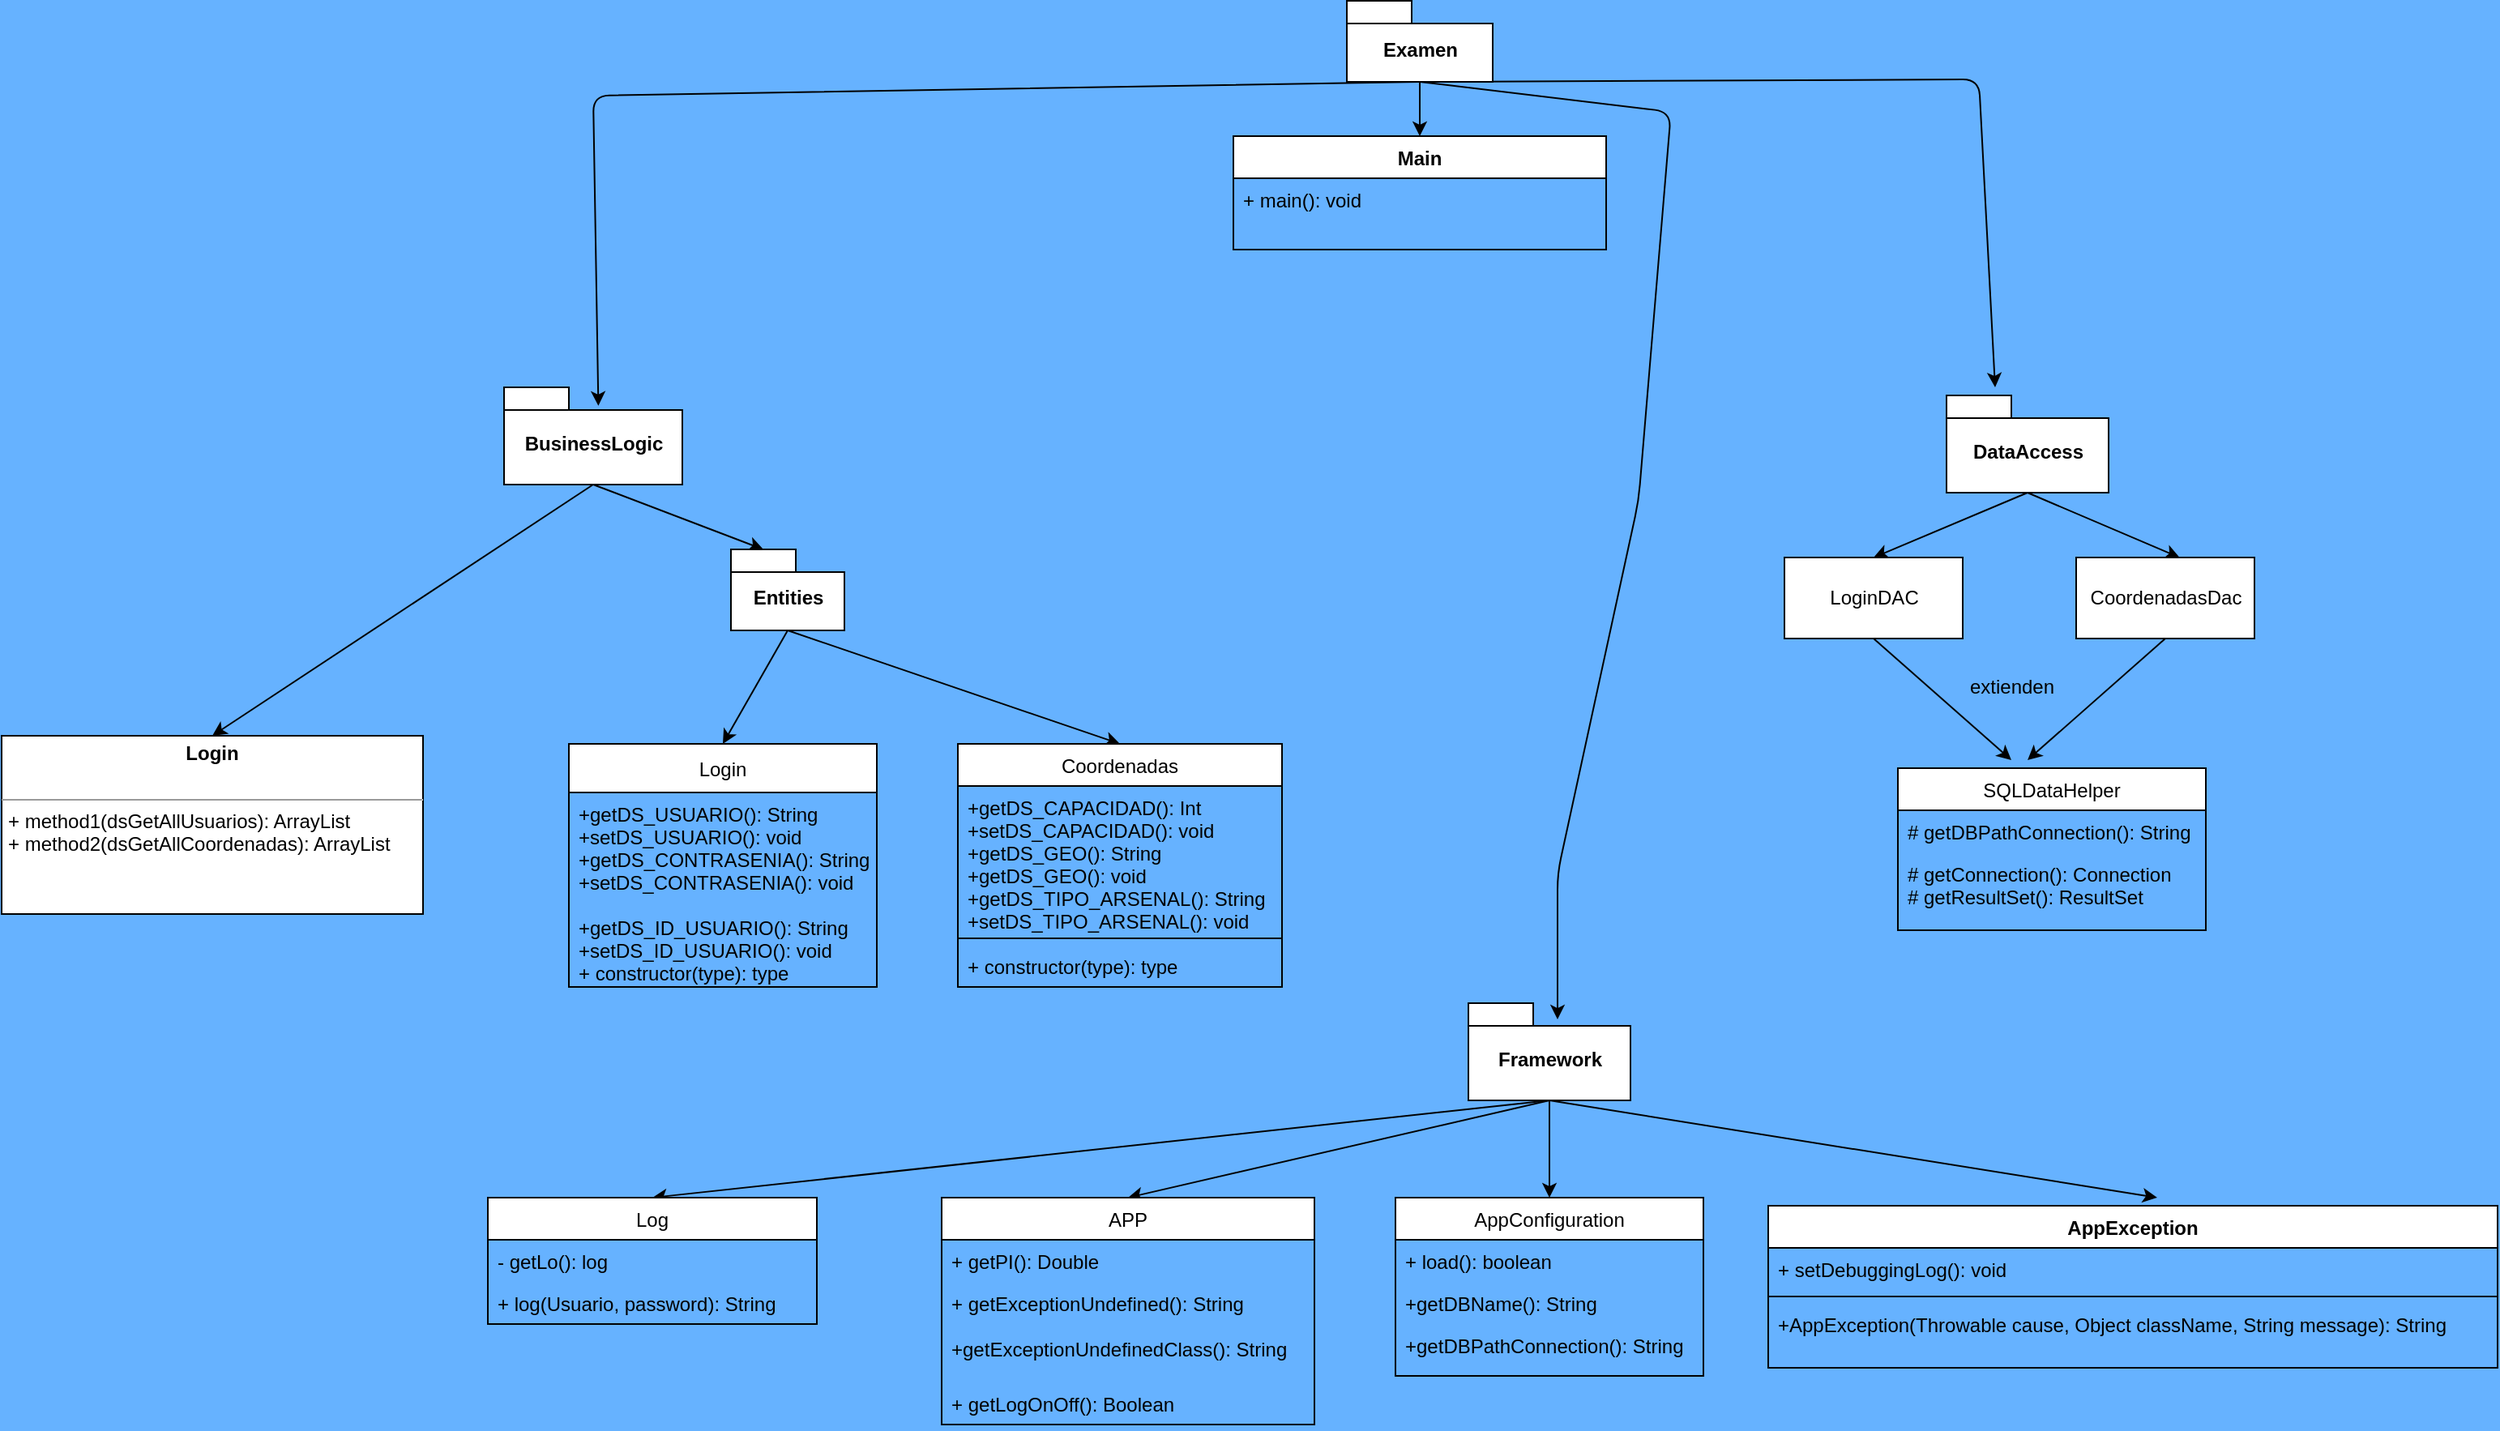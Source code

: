<mxfile>
    <diagram id="LgKM7d3uOyI4xK7CTfTR" name="Página-1">
        <mxGraphModel dx="1612" dy="497" grid="1" gridSize="10" guides="1" tooltips="1" connect="1" arrows="1" fold="1" page="1" pageScale="1" pageWidth="827" pageHeight="1169" background="#66B2FF" math="0" shadow="0">
            <root>
                <mxCell id="0"/>
                <mxCell id="1" parent="0"/>
                <mxCell id="65" style="edgeStyle=none;html=1;exitX=0.5;exitY=1;exitDx=0;exitDy=0;exitPerimeter=0;entryX=0.5;entryY=0;entryDx=0;entryDy=0;strokeColor=#000000;fontColor=#000000;" edge="1" parent="1" source="15" target="27">
                    <mxGeometry relative="1" as="geometry"/>
                </mxCell>
                <mxCell id="66" style="edgeStyle=none;html=1;exitX=0.5;exitY=1;exitDx=0;exitDy=0;exitPerimeter=0;entryX=0;entryY=0;entryDx=20;entryDy=0;entryPerimeter=0;strokeColor=#000000;fontColor=#000000;" edge="1" parent="1" source="15" target="18">
                    <mxGeometry relative="1" as="geometry"/>
                </mxCell>
                <mxCell id="15" value="BusinessLogic" style="shape=folder;fontStyle=1;spacingTop=10;tabWidth=40;tabHeight=14;tabPosition=left;html=1;" vertex="1" parent="1">
                    <mxGeometry x="-20" y="260" width="110" height="60" as="geometry"/>
                </mxCell>
                <mxCell id="67" style="edgeStyle=none;html=1;exitX=0.5;exitY=1;exitDx=0;exitDy=0;exitPerimeter=0;entryX=0.5;entryY=0;entryDx=0;entryDy=0;strokeColor=#000000;fontColor=#000000;" edge="1" parent="1" source="18" target="19">
                    <mxGeometry relative="1" as="geometry"/>
                </mxCell>
                <mxCell id="68" style="edgeStyle=none;html=1;exitX=0.5;exitY=1;exitDx=0;exitDy=0;exitPerimeter=0;entryX=0.5;entryY=0;entryDx=0;entryDy=0;strokeColor=#000000;fontColor=#000000;" edge="1" parent="1" source="18" target="22">
                    <mxGeometry relative="1" as="geometry"/>
                </mxCell>
                <mxCell id="18" value="Entities" style="shape=folder;fontStyle=1;spacingTop=10;tabWidth=40;tabHeight=14;tabPosition=left;html=1;" vertex="1" parent="1">
                    <mxGeometry x="120" y="360" width="70" height="50" as="geometry"/>
                </mxCell>
                <mxCell id="19" value="Login" style="swimlane;fontStyle=0;childLayout=stackLayout;horizontal=1;startSize=30;horizontalStack=0;resizeParent=1;resizeParentMax=0;resizeLast=0;collapsible=1;marginBottom=0;" vertex="1" parent="1">
                    <mxGeometry x="20" y="480" width="190" height="150" as="geometry"/>
                </mxCell>
                <mxCell id="21" value="+getDS_USUARIO(): String&#10;+setDS_USUARIO(): void&#10;+getDS_CONTRASENIA(): String&#10;+setDS_CONTRASENIA(): void" style="text;strokeColor=none;fillColor=none;align=left;verticalAlign=top;spacingLeft=4;spacingRight=4;overflow=hidden;rotatable=0;points=[[0,0.5],[1,0.5]];portConstraint=eastwest;fontColor=#000000;" vertex="1" parent="19">
                    <mxGeometry y="30" width="190" height="70" as="geometry"/>
                </mxCell>
                <mxCell id="20" value="+getDS_ID_USUARIO(): String&#10;+setDS_ID_USUARIO(): void&#10;+ constructor(type): type&#10;" style="text;strokeColor=none;fillColor=none;align=left;verticalAlign=top;spacingLeft=4;spacingRight=4;overflow=hidden;rotatable=0;points=[[0,0.5],[1,0.5]];portConstraint=eastwest;fontColor=#000000;" vertex="1" parent="19">
                    <mxGeometry y="100" width="190" height="50" as="geometry"/>
                </mxCell>
                <mxCell id="22" value="Coordenadas" style="swimlane;fontStyle=0;align=center;verticalAlign=top;childLayout=stackLayout;horizontal=1;startSize=26;horizontalStack=0;resizeParent=1;resizeParentMax=0;resizeLast=0;collapsible=1;marginBottom=0;" vertex="1" parent="1">
                    <mxGeometry x="260" y="480" width="200" height="150" as="geometry"/>
                </mxCell>
                <mxCell id="23" value="+getDS_CAPACIDAD(): Int&#10;+setDS_CAPACIDAD(): void&#10;+getDS_GEO(): String&#10;+getDS_GEO(): void&#10;+getDS_TIPO_ARSENAL(): String&#10;+setDS_TIPO_ARSENAL(): void &#10;" style="text;strokeColor=none;fillColor=none;align=left;verticalAlign=top;spacingLeft=4;spacingRight=4;overflow=hidden;rotatable=0;points=[[0,0.5],[1,0.5]];portConstraint=eastwest;fontColor=#000000;" vertex="1" parent="22">
                    <mxGeometry y="26" width="200" height="90" as="geometry"/>
                </mxCell>
                <mxCell id="24" value="" style="line;strokeWidth=1;fillColor=none;align=left;verticalAlign=middle;spacingTop=-1;spacingLeft=3;spacingRight=3;rotatable=0;labelPosition=right;points=[];portConstraint=eastwest;strokeColor=inherit;" vertex="1" parent="22">
                    <mxGeometry y="116" width="200" height="8" as="geometry"/>
                </mxCell>
                <mxCell id="25" value="+ constructor(type): type" style="text;strokeColor=none;fillColor=none;align=left;verticalAlign=top;spacingLeft=4;spacingRight=4;overflow=hidden;rotatable=0;points=[[0,0.5],[1,0.5]];portConstraint=eastwest;fontColor=#000000;" vertex="1" parent="22">
                    <mxGeometry y="124" width="200" height="26" as="geometry"/>
                </mxCell>
                <mxCell id="69" style="edgeStyle=none;html=1;exitX=0.5;exitY=1;exitDx=0;exitDy=0;exitPerimeter=0;entryX=0.5;entryY=0;entryDx=0;entryDy=0;strokeColor=#000000;fontColor=#000000;" edge="1" parent="1" source="26" target="30">
                    <mxGeometry relative="1" as="geometry"/>
                </mxCell>
                <mxCell id="70" style="edgeStyle=none;html=1;exitX=0.5;exitY=1;exitDx=0;exitDy=0;exitPerimeter=0;entryX=0.581;entryY=0.002;entryDx=0;entryDy=0;entryPerimeter=0;strokeColor=#000000;fontColor=#000000;" edge="1" parent="1" source="26" target="29">
                    <mxGeometry relative="1" as="geometry"/>
                </mxCell>
                <mxCell id="26" value="DataAccess" style="shape=folder;fontStyle=1;spacingTop=10;tabWidth=40;tabHeight=14;tabPosition=left;html=1;" vertex="1" parent="1">
                    <mxGeometry x="870" y="265" width="100" height="60" as="geometry"/>
                </mxCell>
                <mxCell id="27" value="&lt;p style=&quot;margin:0px;margin-top:4px;text-align:center;&quot;&gt;&lt;b&gt;Login&lt;/b&gt;&lt;/p&gt;&lt;p style=&quot;margin:0px;margin-left:4px;&quot;&gt;&lt;br&gt;&lt;/p&gt;&lt;hr size=&quot;1&quot;&gt;&lt;p style=&quot;margin:0px;margin-left:4px;&quot;&gt;+ method1(dsGetAllUsuarios&lt;span style=&quot;background-color: initial;&quot;&gt;): ArrayList&lt;/span&gt;&lt;/p&gt;&lt;p style=&quot;margin:0px;margin-left:4px;&quot;&gt;+ method2(dsGetAllCoordenadas): ArrayList&lt;/p&gt;" style="verticalAlign=top;align=left;overflow=fill;fontSize=12;fontFamily=Helvetica;html=1;" vertex="1" parent="1">
                    <mxGeometry x="-330" y="475" width="260" height="110" as="geometry"/>
                </mxCell>
                <mxCell id="72" style="edgeStyle=none;html=1;exitX=0.5;exitY=1;exitDx=0;exitDy=0;strokeColor=#000000;fontColor=#000000;" edge="1" parent="1" source="29">
                    <mxGeometry relative="1" as="geometry">
                        <mxPoint x="920" y="490" as="targetPoint"/>
                    </mxGeometry>
                </mxCell>
                <mxCell id="29" value="CoordenadasDac" style="html=1;" vertex="1" parent="1">
                    <mxGeometry x="950" y="365" width="110" height="50" as="geometry"/>
                </mxCell>
                <mxCell id="71" style="edgeStyle=none;html=1;exitX=0.5;exitY=1;exitDx=0;exitDy=0;strokeColor=#000000;fontColor=#000000;" edge="1" parent="1" source="30">
                    <mxGeometry relative="1" as="geometry">
                        <mxPoint x="910" y="490" as="targetPoint"/>
                    </mxGeometry>
                </mxCell>
                <mxCell id="30" value="LoginDAC" style="html=1;" vertex="1" parent="1">
                    <mxGeometry x="770" y="365" width="110" height="50" as="geometry"/>
                </mxCell>
                <mxCell id="34" value="SQLDataHelper" style="swimlane;fontStyle=0;childLayout=stackLayout;horizontal=1;startSize=26;horizontalStack=0;resizeParent=1;resizeParentMax=0;resizeLast=0;collapsible=1;marginBottom=0;" vertex="1" parent="1">
                    <mxGeometry x="840" y="495" width="190" height="100" as="geometry"/>
                </mxCell>
                <mxCell id="35" value="# getDBPathConnection(): String" style="text;strokeColor=none;fillColor=none;align=left;verticalAlign=top;spacingLeft=4;spacingRight=4;overflow=hidden;rotatable=0;points=[[0,0.5],[1,0.5]];portConstraint=eastwest;fontColor=#000000;" vertex="1" parent="34">
                    <mxGeometry y="26" width="190" height="26" as="geometry"/>
                </mxCell>
                <mxCell id="36" value="# getConnection(): Connection&#10;# getResultSet(): ResultSet" style="text;strokeColor=none;fillColor=none;align=left;verticalAlign=top;spacingLeft=4;spacingRight=4;overflow=hidden;rotatable=0;points=[[0,0.5],[1,0.5]];portConstraint=eastwest;fontColor=#000000;" vertex="1" parent="34">
                    <mxGeometry y="52" width="190" height="48" as="geometry"/>
                </mxCell>
                <mxCell id="77" style="edgeStyle=none;html=1;exitX=0.5;exitY=1;exitDx=0;exitDy=0;exitPerimeter=0;entryX=0.5;entryY=0;entryDx=0;entryDy=0;strokeColor=#000000;fontColor=#000000;" edge="1" parent="1" source="42" target="55">
                    <mxGeometry relative="1" as="geometry"/>
                </mxCell>
                <mxCell id="78" style="edgeStyle=none;html=1;exitX=0.5;exitY=1;exitDx=0;exitDy=0;exitPerimeter=0;entryX=0.5;entryY=0;entryDx=0;entryDy=0;strokeColor=#000000;fontColor=#000000;" edge="1" parent="1" source="42" target="43">
                    <mxGeometry relative="1" as="geometry"/>
                </mxCell>
                <mxCell id="79" style="edgeStyle=none;html=1;exitX=0.5;exitY=1;exitDx=0;exitDy=0;exitPerimeter=0;entryX=0.5;entryY=0;entryDx=0;entryDy=0;strokeColor=#000000;fontColor=#000000;" edge="1" parent="1" source="42" target="47">
                    <mxGeometry relative="1" as="geometry"/>
                </mxCell>
                <mxCell id="80" style="edgeStyle=none;html=1;exitX=0.5;exitY=1;exitDx=0;exitDy=0;exitPerimeter=0;strokeColor=#000000;fontColor=#000000;" edge="1" parent="1" source="42">
                    <mxGeometry relative="1" as="geometry">
                        <mxPoint x="1000" y="760" as="targetPoint"/>
                    </mxGeometry>
                </mxCell>
                <mxCell id="42" value="Framework" style="shape=folder;fontStyle=1;spacingTop=10;tabWidth=40;tabHeight=14;tabPosition=left;html=1;" vertex="1" parent="1">
                    <mxGeometry x="575" y="640" width="100" height="60" as="geometry"/>
                </mxCell>
                <mxCell id="43" value="APP" style="swimlane;fontStyle=0;childLayout=stackLayout;horizontal=1;startSize=26;horizontalStack=0;resizeParent=1;resizeParentMax=0;resizeLast=0;collapsible=1;marginBottom=0;" vertex="1" parent="1">
                    <mxGeometry x="250" y="760" width="230" height="140" as="geometry">
                        <mxRectangle x="75" y="380" width="60" height="30" as="alternateBounds"/>
                    </mxGeometry>
                </mxCell>
                <mxCell id="44" value="+ getPI(): Double &#10;&#10;" style="text;strokeColor=none;fillColor=none;align=left;verticalAlign=top;spacingLeft=4;spacingRight=4;overflow=hidden;rotatable=0;points=[[0,0.5],[1,0.5]];portConstraint=eastwest;fontColor=#000000;" vertex="1" parent="43">
                    <mxGeometry y="26" width="230" height="26" as="geometry"/>
                </mxCell>
                <mxCell id="46" value="+ getExceptionUndefined(): String&#10;&#10;+getExceptionUndefinedClass(): String" style="text;strokeColor=none;fillColor=none;align=left;verticalAlign=top;spacingLeft=4;spacingRight=4;overflow=hidden;rotatable=0;points=[[0,0.5],[1,0.5]];portConstraint=eastwest;fontColor=#000000;" vertex="1" parent="43">
                    <mxGeometry y="52" width="230" height="62" as="geometry"/>
                </mxCell>
                <mxCell id="45" value="+ getLogOnOff(): Boolean&#10;&#10;" style="text;strokeColor=none;fillColor=none;align=left;verticalAlign=top;spacingLeft=4;spacingRight=4;overflow=hidden;rotatable=0;points=[[0,0.5],[1,0.5]];portConstraint=eastwest;fontColor=#000000;" vertex="1" parent="43">
                    <mxGeometry y="114" width="230" height="26" as="geometry"/>
                </mxCell>
                <mxCell id="47" value="AppConfiguration" style="swimlane;fontStyle=0;childLayout=stackLayout;horizontal=1;startSize=26;horizontalStack=0;resizeParent=1;resizeParentMax=0;resizeLast=0;collapsible=1;marginBottom=0;" vertex="1" parent="1">
                    <mxGeometry x="530" y="760" width="190" height="110" as="geometry"/>
                </mxCell>
                <mxCell id="48" value="+ load(): boolean" style="text;strokeColor=none;fillColor=none;align=left;verticalAlign=top;spacingLeft=4;spacingRight=4;overflow=hidden;rotatable=0;points=[[0,0.5],[1,0.5]];portConstraint=eastwest;fontColor=#000000;" vertex="1" parent="47">
                    <mxGeometry y="26" width="190" height="26" as="geometry"/>
                </mxCell>
                <mxCell id="49" value="+getDBName(): String" style="text;strokeColor=none;fillColor=none;align=left;verticalAlign=top;spacingLeft=4;spacingRight=4;overflow=hidden;rotatable=0;points=[[0,0.5],[1,0.5]];portConstraint=eastwest;fontColor=#000000;" vertex="1" parent="47">
                    <mxGeometry y="52" width="190" height="26" as="geometry"/>
                </mxCell>
                <mxCell id="50" value="+getDBPathConnection(): String" style="text;strokeColor=none;fillColor=none;align=left;verticalAlign=top;spacingLeft=4;spacingRight=4;overflow=hidden;rotatable=0;points=[[0,0.5],[1,0.5]];portConstraint=eastwest;fontColor=#000000;" vertex="1" parent="47">
                    <mxGeometry y="78" width="190" height="32" as="geometry"/>
                </mxCell>
                <mxCell id="51" value="AppException" style="swimlane;fontStyle=1;align=center;verticalAlign=top;childLayout=stackLayout;horizontal=1;startSize=26;horizontalStack=0;resizeParent=1;resizeParentMax=0;resizeLast=0;collapsible=1;marginBottom=0;" vertex="1" parent="1">
                    <mxGeometry x="760" y="765" width="450" height="100" as="geometry"/>
                </mxCell>
                <mxCell id="52" value="+ setDebuggingLog(): void" style="text;strokeColor=none;fillColor=none;align=left;verticalAlign=top;spacingLeft=4;spacingRight=4;overflow=hidden;rotatable=0;points=[[0,0.5],[1,0.5]];portConstraint=eastwest;fontColor=#000000;" vertex="1" parent="51">
                    <mxGeometry y="26" width="450" height="26" as="geometry"/>
                </mxCell>
                <mxCell id="53" value="" style="line;strokeWidth=1;fillColor=none;align=left;verticalAlign=middle;spacingTop=-1;spacingLeft=3;spacingRight=3;rotatable=0;labelPosition=right;points=[];portConstraint=eastwest;strokeColor=inherit;" vertex="1" parent="51">
                    <mxGeometry y="52" width="450" height="8" as="geometry"/>
                </mxCell>
                <mxCell id="54" value="+AppException(Throwable cause, Object className, String message): String" style="text;strokeColor=none;fillColor=none;align=left;verticalAlign=top;spacingLeft=4;spacingRight=4;overflow=hidden;rotatable=0;points=[[0,0.5],[1,0.5]];portConstraint=eastwest;fontColor=#000000;" vertex="1" parent="51">
                    <mxGeometry y="60" width="450" height="40" as="geometry"/>
                </mxCell>
                <mxCell id="55" value="Log" style="swimlane;fontStyle=0;childLayout=stackLayout;horizontal=1;startSize=26;horizontalStack=0;resizeParent=1;resizeParentMax=0;resizeLast=0;collapsible=1;marginBottom=0;" vertex="1" parent="1">
                    <mxGeometry x="-30" y="760" width="203" height="78" as="geometry"/>
                </mxCell>
                <mxCell id="56" value="- getLo(): log" style="text;strokeColor=none;fillColor=none;align=left;verticalAlign=top;spacingLeft=4;spacingRight=4;overflow=hidden;rotatable=0;points=[[0,0.5],[1,0.5]];portConstraint=eastwest;fontColor=#000000;" vertex="1" parent="55">
                    <mxGeometry y="26" width="203" height="26" as="geometry"/>
                </mxCell>
                <mxCell id="57" value="+ log(Usuario, password): String" style="text;strokeColor=none;fillColor=none;align=left;verticalAlign=top;spacingLeft=4;spacingRight=4;overflow=hidden;rotatable=0;points=[[0,0.5],[1,0.5]];portConstraint=eastwest;fontColor=#000000;" vertex="1" parent="55">
                    <mxGeometry y="52" width="203" height="26" as="geometry"/>
                </mxCell>
                <mxCell id="59" value="Main" style="swimlane;fontStyle=1;align=center;verticalAlign=top;childLayout=stackLayout;horizontal=1;startSize=26;horizontalStack=0;resizeParent=1;resizeParentMax=0;resizeLast=0;collapsible=1;marginBottom=0;" vertex="1" parent="1">
                    <mxGeometry x="430" y="105" width="230" height="70" as="geometry"/>
                </mxCell>
                <mxCell id="60" value="+ main(): void&#10;&#10;&#10;" style="text;strokeColor=none;fillColor=none;align=left;verticalAlign=top;spacingLeft=4;spacingRight=4;overflow=hidden;rotatable=0;points=[[0,0.5],[1,0.5]];portConstraint=eastwest;fontColor=#000000;" vertex="1" parent="59">
                    <mxGeometry y="26" width="230" height="44" as="geometry"/>
                </mxCell>
                <mxCell id="74" style="edgeStyle=none;html=1;exitX=0.5;exitY=1;exitDx=0;exitDy=0;exitPerimeter=0;entryX=0.529;entryY=0.19;entryDx=0;entryDy=0;entryPerimeter=0;strokeColor=#000000;fontColor=#000000;" edge="1" parent="1" source="61" target="15">
                    <mxGeometry relative="1" as="geometry">
                        <Array as="points">
                            <mxPoint x="35" y="80"/>
                        </Array>
                    </mxGeometry>
                </mxCell>
                <mxCell id="75" style="edgeStyle=none;html=1;exitX=0.5;exitY=1;exitDx=0;exitDy=0;exitPerimeter=0;strokeColor=#000000;fontColor=#000000;" edge="1" parent="1" source="61">
                    <mxGeometry relative="1" as="geometry">
                        <mxPoint x="900" y="260" as="targetPoint"/>
                        <Array as="points">
                            <mxPoint x="890" y="70"/>
                        </Array>
                    </mxGeometry>
                </mxCell>
                <mxCell id="76" style="edgeStyle=none;html=1;exitX=0.5;exitY=1;exitDx=0;exitDy=0;exitPerimeter=0;entryX=0.55;entryY=0.167;entryDx=0;entryDy=0;entryPerimeter=0;strokeColor=#000000;fontColor=#000000;" edge="1" parent="1" source="61" target="42">
                    <mxGeometry relative="1" as="geometry">
                        <Array as="points">
                            <mxPoint x="700" y="90"/>
                            <mxPoint x="680" y="330"/>
                            <mxPoint x="630" y="560"/>
                        </Array>
                    </mxGeometry>
                </mxCell>
                <mxCell id="61" value="Examen" style="shape=folder;fontStyle=1;spacingTop=10;tabWidth=40;tabHeight=14;tabPosition=left;html=1;" vertex="1" parent="1">
                    <mxGeometry x="500" y="21.5" width="90" height="50" as="geometry"/>
                </mxCell>
                <mxCell id="62" value="" style="endArrow=classic;html=1;exitX=0.5;exitY=1;exitDx=0;exitDy=0;exitPerimeter=0;entryX=0.5;entryY=0;entryDx=0;entryDy=0;" edge="1" parent="1" source="61" target="59">
                    <mxGeometry width="50" height="50" relative="1" as="geometry">
                        <mxPoint x="850" y="91.5" as="sourcePoint"/>
                        <mxPoint x="900" y="41.5" as="targetPoint"/>
                    </mxGeometry>
                </mxCell>
                <mxCell id="73" value="extienden" style="text;html=1;align=center;verticalAlign=middle;resizable=0;points=[];autosize=1;strokeColor=none;fillColor=none;fontColor=#000000;" vertex="1" parent="1">
                    <mxGeometry x="870" y="430" width="80" height="30" as="geometry"/>
                </mxCell>
            </root>
        </mxGraphModel>
    </diagram>
</mxfile>